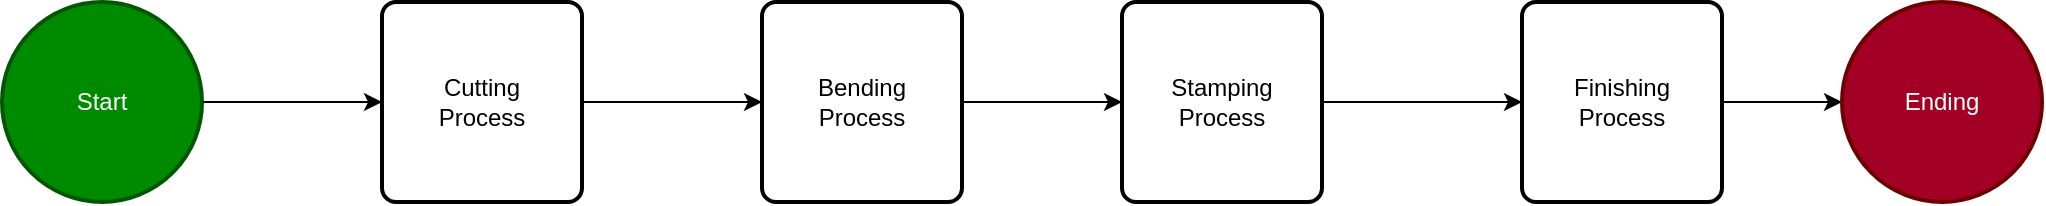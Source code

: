 <mxfile version="21.5.0" type="github" pages="5">
  <diagram name="General" id="21dTgqOxmN1VZQwFpr4p">
    <mxGraphModel dx="1478" dy="628" grid="1" gridSize="10" guides="1" tooltips="1" connect="1" arrows="1" fold="1" page="1" pageScale="1" pageWidth="1169" pageHeight="827" math="0" shadow="0">
      <root>
        <mxCell id="0" />
        <mxCell id="1" parent="0" />
        <mxCell id="hPRgEw2ua0plYl6r71P_-6" value="" style="edgeStyle=orthogonalEdgeStyle;rounded=0;orthogonalLoop=1;jettySize=auto;html=1;" edge="1" parent="1" source="hPRgEw2ua0plYl6r71P_-1" target="hPRgEw2ua0plYl6r71P_-2">
          <mxGeometry relative="1" as="geometry" />
        </mxCell>
        <mxCell id="hPRgEw2ua0plYl6r71P_-1" value="Start" style="strokeWidth=2;html=1;shape=mxgraph.flowchart.start_2;whiteSpace=wrap;fillColor=#008a00;fontColor=#ffffff;strokeColor=#005700;" vertex="1" parent="1">
          <mxGeometry x="40" y="270" width="100" height="100" as="geometry" />
        </mxCell>
        <mxCell id="hPRgEw2ua0plYl6r71P_-7" value="" style="edgeStyle=orthogonalEdgeStyle;rounded=0;orthogonalLoop=1;jettySize=auto;html=1;" edge="1" parent="1" source="hPRgEw2ua0plYl6r71P_-2" target="hPRgEw2ua0plYl6r71P_-3">
          <mxGeometry relative="1" as="geometry" />
        </mxCell>
        <UserObject label="Cutting&lt;br&gt;Process" link="data:page/id,hZncbsnmTIyHrArOsNUQ" id="hPRgEw2ua0plYl6r71P_-2">
          <mxCell style="rounded=1;whiteSpace=wrap;html=1;absoluteArcSize=1;arcSize=14;strokeWidth=2;" vertex="1" parent="1">
            <mxGeometry x="230" y="270" width="100" height="100" as="geometry" />
          </mxCell>
        </UserObject>
        <mxCell id="hPRgEw2ua0plYl6r71P_-8" value="" style="edgeStyle=orthogonalEdgeStyle;rounded=0;orthogonalLoop=1;jettySize=auto;html=1;" edge="1" parent="1" source="hPRgEw2ua0plYl6r71P_-3" target="hPRgEw2ua0plYl6r71P_-4">
          <mxGeometry relative="1" as="geometry" />
        </mxCell>
        <UserObject label="Bending&lt;br&gt;Process" link="data:page/id,rzVDDMm5P8K10I-1szEB" id="hPRgEw2ua0plYl6r71P_-3">
          <mxCell style="rounded=1;whiteSpace=wrap;html=1;absoluteArcSize=1;arcSize=14;strokeWidth=2;" vertex="1" parent="1">
            <mxGeometry x="420" y="270" width="100" height="100" as="geometry" />
          </mxCell>
        </UserObject>
        <mxCell id="hPRgEw2ua0plYl6r71P_-9" value="" style="edgeStyle=orthogonalEdgeStyle;rounded=0;orthogonalLoop=1;jettySize=auto;html=1;" edge="1" parent="1" source="hPRgEw2ua0plYl6r71P_-4" target="hPRgEw2ua0plYl6r71P_-5">
          <mxGeometry relative="1" as="geometry" />
        </mxCell>
        <UserObject label="Stamping&lt;br&gt;Process" link="data:page/id,AfrmihTTI4SgnRzIUXhM" id="hPRgEw2ua0plYl6r71P_-4">
          <mxCell style="rounded=1;whiteSpace=wrap;html=1;absoluteArcSize=1;arcSize=14;strokeWidth=2;" vertex="1" parent="1">
            <mxGeometry x="600" y="270" width="100" height="100" as="geometry" />
          </mxCell>
        </UserObject>
        <mxCell id="fuChE2JU5vkZyvZI5C4r-2" value="" style="edgeStyle=orthogonalEdgeStyle;rounded=0;orthogonalLoop=1;jettySize=auto;html=1;" edge="1" parent="1" source="hPRgEw2ua0plYl6r71P_-5" target="fuChE2JU5vkZyvZI5C4r-1">
          <mxGeometry relative="1" as="geometry" />
        </mxCell>
        <UserObject label="Finishing&lt;br&gt;Process" link="data:page/id,EFaKJsTZrbTuHUw1KVuT" id="hPRgEw2ua0plYl6r71P_-5">
          <mxCell style="rounded=1;whiteSpace=wrap;html=1;absoluteArcSize=1;arcSize=14;strokeWidth=2;" vertex="1" parent="1">
            <mxGeometry x="800" y="270" width="100" height="100" as="geometry" />
          </mxCell>
        </UserObject>
        <mxCell id="fuChE2JU5vkZyvZI5C4r-1" value="Ending" style="strokeWidth=2;html=1;shape=mxgraph.flowchart.start_2;whiteSpace=wrap;fillColor=#a20025;fontColor=#ffffff;strokeColor=#6F0000;" vertex="1" parent="1">
          <mxGeometry x="960" y="270" width="100" height="100" as="geometry" />
        </mxCell>
      </root>
    </mxGraphModel>
  </diagram>
  <diagram id="hZncbsnmTIyHrArOsNUQ" name="Cutting_Process">
    <mxGraphModel dx="1478" dy="628" grid="1" gridSize="10" guides="1" tooltips="1" connect="1" arrows="1" fold="1" page="1" pageScale="1" pageWidth="1169" pageHeight="827" math="0" shadow="0">
      <root>
        <mxCell id="0" />
        <mxCell id="1" parent="0" />
        <mxCell id="f0T3Ajhc9cLZUWYdomPC-7" value="" style="edgeStyle=orthogonalEdgeStyle;rounded=0;orthogonalLoop=1;jettySize=auto;html=1;" edge="1" parent="1" source="f0T3Ajhc9cLZUWYdomPC-1" target="f0T3Ajhc9cLZUWYdomPC-4">
          <mxGeometry relative="1" as="geometry" />
        </mxCell>
        <mxCell id="f0T3Ajhc9cLZUWYdomPC-1" value="Init" style="strokeWidth=2;html=1;shape=mxgraph.flowchart.start_2;whiteSpace=wrap;fillColor=#008a00;fontColor=#ffffff;strokeColor=#005700;" vertex="1" parent="1">
          <mxGeometry x="145" y="140" width="100" height="100" as="geometry" />
        </mxCell>
        <UserObject label="End&lt;br&gt;[Bending process]" link="data:page/id,rzVDDMm5P8K10I-1szEB" id="f0T3Ajhc9cLZUWYdomPC-3">
          <mxCell style="strokeWidth=2;html=1;shape=mxgraph.flowchart.start_2;whiteSpace=wrap;fillColor=#a20025;fontColor=#ffffff;strokeColor=#6F0000;" vertex="1" parent="1">
            <mxGeometry x="775" y="610" width="100" height="100" as="geometry" />
          </mxCell>
        </UserObject>
        <mxCell id="f0T3Ajhc9cLZUWYdomPC-6" value="" style="edgeStyle=orthogonalEdgeStyle;rounded=0;orthogonalLoop=1;jettySize=auto;html=1;" edge="1" parent="1" source="f0T3Ajhc9cLZUWYdomPC-4" target="f0T3Ajhc9cLZUWYdomPC-5">
          <mxGeometry relative="1" as="geometry" />
        </mxCell>
        <mxCell id="f0T3Ajhc9cLZUWYdomPC-4" value="Taking the&lt;br&gt;Sheet metal" style="rounded=1;whiteSpace=wrap;html=1;absoluteArcSize=1;arcSize=14;strokeWidth=2;" vertex="1" parent="1">
          <mxGeometry x="145" y="308" width="100" height="100" as="geometry" />
        </mxCell>
        <mxCell id="f0T3Ajhc9cLZUWYdomPC-9" value="" style="edgeStyle=orthogonalEdgeStyle;rounded=0;orthogonalLoop=1;jettySize=auto;html=1;" edge="1" parent="1" source="f0T3Ajhc9cLZUWYdomPC-5" target="f0T3Ajhc9cLZUWYdomPC-8">
          <mxGeometry relative="1" as="geometry" />
        </mxCell>
        <mxCell id="f0T3Ajhc9cLZUWYdomPC-5" value="Setting&lt;br&gt;the sheet metal" style="rounded=1;whiteSpace=wrap;html=1;absoluteArcSize=1;arcSize=14;strokeWidth=2;" vertex="1" parent="1">
          <mxGeometry x="315" y="308" width="100" height="100" as="geometry" />
        </mxCell>
        <mxCell id="f0T3Ajhc9cLZUWYdomPC-11" value="" style="edgeStyle=orthogonalEdgeStyle;rounded=0;orthogonalLoop=1;jettySize=auto;html=1;" edge="1" parent="1" source="f0T3Ajhc9cLZUWYdomPC-8" target="f0T3Ajhc9cLZUWYdomPC-10">
          <mxGeometry relative="1" as="geometry" />
        </mxCell>
        <mxCell id="f0T3Ajhc9cLZUWYdomPC-8" value="Turning on&amp;nbsp;&lt;br&gt;th alert" style="rounded=1;whiteSpace=wrap;html=1;absoluteArcSize=1;arcSize=14;strokeWidth=2;" vertex="1" parent="1">
          <mxGeometry x="475" y="308" width="100" height="100" as="geometry" />
        </mxCell>
        <mxCell id="f0T3Ajhc9cLZUWYdomPC-13" value="" style="edgeStyle=orthogonalEdgeStyle;rounded=0;orthogonalLoop=1;jettySize=auto;html=1;" edge="1" parent="1" source="f0T3Ajhc9cLZUWYdomPC-10" target="f0T3Ajhc9cLZUWYdomPC-12">
          <mxGeometry relative="1" as="geometry" />
        </mxCell>
        <mxCell id="f0T3Ajhc9cLZUWYdomPC-10" value="Putting&amp;nbsp;&lt;br&gt;Lubricant" style="rounded=1;whiteSpace=wrap;html=1;absoluteArcSize=1;arcSize=14;strokeWidth=2;" vertex="1" parent="1">
          <mxGeometry x="625" y="308" width="100" height="100" as="geometry" />
        </mxCell>
        <mxCell id="f0T3Ajhc9cLZUWYdomPC-15" value="" style="edgeStyle=orthogonalEdgeStyle;rounded=0;orthogonalLoop=1;jettySize=auto;html=1;" edge="1" parent="1" source="f0T3Ajhc9cLZUWYdomPC-12" target="f0T3Ajhc9cLZUWYdomPC-14">
          <mxGeometry relative="1" as="geometry" />
        </mxCell>
        <mxCell id="f0T3Ajhc9cLZUWYdomPC-12" value="Turning on&lt;br&gt;the machine" style="rounded=1;whiteSpace=wrap;html=1;absoluteArcSize=1;arcSize=14;strokeWidth=2;" vertex="1" parent="1">
          <mxGeometry x="775" y="308" width="100" height="100" as="geometry" />
        </mxCell>
        <mxCell id="f0T3Ajhc9cLZUWYdomPC-17" value="" style="edgeStyle=orthogonalEdgeStyle;rounded=0;orthogonalLoop=1;jettySize=auto;html=1;" edge="1" parent="1" source="f0T3Ajhc9cLZUWYdomPC-14" target="f0T3Ajhc9cLZUWYdomPC-16">
          <mxGeometry relative="1" as="geometry" />
        </mxCell>
        <mxCell id="f0T3Ajhc9cLZUWYdomPC-14" value="Wainting till&amp;nbsp;&lt;br&gt;the cutting process finishes" style="rounded=1;whiteSpace=wrap;html=1;absoluteArcSize=1;arcSize=14;strokeWidth=2;" vertex="1" parent="1">
          <mxGeometry x="925" y="308" width="100" height="100" as="geometry" />
        </mxCell>
        <mxCell id="f0T3Ajhc9cLZUWYdomPC-19" value="" style="edgeStyle=orthogonalEdgeStyle;rounded=0;orthogonalLoop=1;jettySize=auto;html=1;" edge="1" parent="1" source="f0T3Ajhc9cLZUWYdomPC-16" target="f0T3Ajhc9cLZUWYdomPC-18">
          <mxGeometry relative="1" as="geometry" />
        </mxCell>
        <mxCell id="f0T3Ajhc9cLZUWYdomPC-16" value="Taking the&amp;nbsp;&lt;br&gt;metal sheet from the machine" style="rounded=1;whiteSpace=wrap;html=1;absoluteArcSize=1;arcSize=14;strokeWidth=2;" vertex="1" parent="1">
          <mxGeometry x="925" y="458" width="100" height="100" as="geometry" />
        </mxCell>
        <mxCell id="f0T3Ajhc9cLZUWYdomPC-20" value="" style="edgeStyle=orthogonalEdgeStyle;rounded=0;orthogonalLoop=1;jettySize=auto;html=1;" edge="1" parent="1" source="f0T3Ajhc9cLZUWYdomPC-18" target="f0T3Ajhc9cLZUWYdomPC-3">
          <mxGeometry relative="1" as="geometry" />
        </mxCell>
        <mxCell id="f0T3Ajhc9cLZUWYdomPC-18" value="Putting the metal sheet onto a pallet" style="rounded=1;whiteSpace=wrap;html=1;absoluteArcSize=1;arcSize=14;strokeWidth=2;" vertex="1" parent="1">
          <mxGeometry x="775" y="458" width="100" height="100" as="geometry" />
        </mxCell>
        <mxCell id="f0T3Ajhc9cLZUWYdomPC-21" value="&lt;h1 style=&quot;font-size: 20px;&quot;&gt;Cutting Process&lt;/h1&gt;&lt;div style=&quot;font-size: 20px;&quot;&gt;First process about the factory case&lt;/div&gt;" style="text;html=1;strokeColor=none;fillColor=none;spacing=5;spacingTop=-20;whiteSpace=wrap;overflow=hidden;rounded=0;fontSize=20;verticalAlign=middle;align=center;" vertex="1" parent="1">
          <mxGeometry x="360" y="40" width="480" height="70" as="geometry" />
        </mxCell>
      </root>
    </mxGraphModel>
  </diagram>
  <diagram id="rzVDDMm5P8K10I-1szEB" name="Bend_Process">
    <mxGraphModel dx="2093" dy="890" grid="1" gridSize="10" guides="1" tooltips="1" connect="1" arrows="1" fold="1" page="1" pageScale="1" pageWidth="1169" pageHeight="827" math="0" shadow="0">
      <root>
        <mxCell id="0" />
        <mxCell id="1" parent="0" />
        <mxCell id="0WnvgOAXlh-y_BAWXIL5-12" value="" style="edgeStyle=orthogonalEdgeStyle;rounded=0;orthogonalLoop=1;jettySize=auto;html=1;" edge="1" parent="1" source="m-1KzmsS1e2JZk0dSmzg-1" target="0WnvgOAXlh-y_BAWXIL5-8">
          <mxGeometry relative="1" as="geometry" />
        </mxCell>
        <UserObject label="Init&lt;br&gt;[Cutting Process]" link="data:page/id,hZncbsnmTIyHrArOsNUQ" id="m-1KzmsS1e2JZk0dSmzg-1">
          <mxCell style="strokeWidth=2;html=1;shape=mxgraph.flowchart.start_2;whiteSpace=wrap;fillColor=#008a00;fontColor=#ffffff;strokeColor=#005700;" vertex="1" parent="1">
            <mxGeometry x="170" y="144" width="100" height="100" as="geometry" />
          </mxCell>
        </UserObject>
        <UserObject label="End&lt;br&gt;[Stamping Process]" link="data:page/id,AfrmihTTI4SgnRzIUXhM" id="0WnvgOAXlh-y_BAWXIL5-1">
          <mxCell style="strokeWidth=2;html=1;shape=mxgraph.flowchart.start_2;whiteSpace=wrap;fillColor=#a20025;fontColor=#ffffff;strokeColor=#6F0000;" vertex="1" parent="1">
            <mxGeometry x="505" y="584" width="100" height="100" as="geometry" />
          </mxCell>
        </UserObject>
        <mxCell id="0WnvgOAXlh-y_BAWXIL5-19" value="" style="edgeStyle=orthogonalEdgeStyle;rounded=0;orthogonalLoop=1;jettySize=auto;html=1;" edge="1" parent="1" source="0WnvgOAXlh-y_BAWXIL5-2" target="0WnvgOAXlh-y_BAWXIL5-7">
          <mxGeometry relative="1" as="geometry" />
        </mxCell>
        <mxCell id="0WnvgOAXlh-y_BAWXIL5-2" value="Turning the machine on" style="rounded=1;whiteSpace=wrap;html=1;absoluteArcSize=1;arcSize=14;strokeWidth=2;" vertex="1" parent="1">
          <mxGeometry x="950" y="434" width="100" height="100" as="geometry" />
        </mxCell>
        <mxCell id="0WnvgOAXlh-y_BAWXIL5-14" value="" style="edgeStyle=orthogonalEdgeStyle;rounded=0;orthogonalLoop=1;jettySize=auto;html=1;" edge="1" parent="1" source="0WnvgOAXlh-y_BAWXIL5-3" target="0WnvgOAXlh-y_BAWXIL5-9">
          <mxGeometry relative="1" as="geometry" />
        </mxCell>
        <mxCell id="0WnvgOAXlh-y_BAWXIL5-3" value="Taking the&lt;br&gt;metal sheet" style="rounded=1;whiteSpace=wrap;html=1;absoluteArcSize=1;arcSize=14;strokeWidth=2;" vertex="1" parent="1">
          <mxGeometry x="330" y="284" width="100" height="100" as="geometry" />
        </mxCell>
        <mxCell id="0WnvgOAXlh-y_BAWXIL5-17" value="" style="edgeStyle=orthogonalEdgeStyle;rounded=0;orthogonalLoop=1;jettySize=auto;html=1;" edge="1" parent="1" source="0WnvgOAXlh-y_BAWXIL5-4" target="0WnvgOAXlh-y_BAWXIL5-11">
          <mxGeometry relative="1" as="geometry" />
        </mxCell>
        <mxCell id="0WnvgOAXlh-y_BAWXIL5-4" value="Wait&amp;nbsp; the bending process" style="rounded=1;whiteSpace=wrap;html=1;absoluteArcSize=1;arcSize=14;strokeWidth=2;" vertex="1" parent="1">
          <mxGeometry x="800" y="284" width="100" height="100" as="geometry" />
        </mxCell>
        <mxCell id="0WnvgOAXlh-y_BAWXIL5-21" value="" style="edgeStyle=orthogonalEdgeStyle;rounded=0;orthogonalLoop=1;jettySize=auto;html=1;" edge="1" parent="1" source="0WnvgOAXlh-y_BAWXIL5-5" target="0WnvgOAXlh-y_BAWXIL5-6">
          <mxGeometry relative="1" as="geometry" />
        </mxCell>
        <mxCell id="0WnvgOAXlh-y_BAWXIL5-5" value="Remove the component from the bending machine" style="rounded=1;whiteSpace=wrap;html=1;absoluteArcSize=1;arcSize=14;strokeWidth=2;" vertex="1" parent="1">
          <mxGeometry x="650" y="434" width="100" height="100" as="geometry" />
        </mxCell>
        <mxCell id="0WnvgOAXlh-y_BAWXIL5-22" value="" style="edgeStyle=orthogonalEdgeStyle;rounded=0;orthogonalLoop=1;jettySize=auto;html=1;" edge="1" parent="1" source="0WnvgOAXlh-y_BAWXIL5-6" target="0WnvgOAXlh-y_BAWXIL5-1">
          <mxGeometry relative="1" as="geometry" />
        </mxCell>
        <mxCell id="0WnvgOAXlh-y_BAWXIL5-6" value="Putting the component onto the pallet" style="rounded=1;whiteSpace=wrap;html=1;absoluteArcSize=1;arcSize=14;strokeWidth=2;" vertex="1" parent="1">
          <mxGeometry x="505" y="434" width="100" height="100" as="geometry" />
        </mxCell>
        <mxCell id="0WnvgOAXlh-y_BAWXIL5-20" value="" style="edgeStyle=orthogonalEdgeStyle;rounded=0;orthogonalLoop=1;jettySize=auto;html=1;" edge="1" parent="1" source="0WnvgOAXlh-y_BAWXIL5-7" target="0WnvgOAXlh-y_BAWXIL5-5">
          <mxGeometry relative="1" as="geometry" />
        </mxCell>
        <mxCell id="0WnvgOAXlh-y_BAWXIL5-7" value="Wait the bending process" style="rounded=1;whiteSpace=wrap;html=1;absoluteArcSize=1;arcSize=14;strokeWidth=2;" vertex="1" parent="1">
          <mxGeometry x="800" y="434" width="100" height="100" as="geometry" />
        </mxCell>
        <mxCell id="0WnvgOAXlh-y_BAWXIL5-13" value="" style="edgeStyle=orthogonalEdgeStyle;rounded=0;orthogonalLoop=1;jettySize=auto;html=1;" edge="1" parent="1" source="0WnvgOAXlh-y_BAWXIL5-8" target="0WnvgOAXlh-y_BAWXIL5-3">
          <mxGeometry relative="1" as="geometry" />
        </mxCell>
        <mxCell id="0WnvgOAXlh-y_BAWXIL5-8" value="Pallet&lt;br&gt;Positioning" style="rounded=1;whiteSpace=wrap;html=1;absoluteArcSize=1;arcSize=14;strokeWidth=2;" vertex="1" parent="1">
          <mxGeometry x="170" y="284" width="100" height="100" as="geometry" />
        </mxCell>
        <mxCell id="0WnvgOAXlh-y_BAWXIL5-15" value="" style="edgeStyle=orthogonalEdgeStyle;rounded=0;orthogonalLoop=1;jettySize=auto;html=1;" edge="1" parent="1" source="0WnvgOAXlh-y_BAWXIL5-9" target="0WnvgOAXlh-y_BAWXIL5-10">
          <mxGeometry relative="1" as="geometry" />
        </mxCell>
        <mxCell id="0WnvgOAXlh-y_BAWXIL5-9" value="Puting the metal sheet&amp;nbsp; beside the bending machine" style="rounded=1;whiteSpace=wrap;html=1;absoluteArcSize=1;arcSize=14;strokeWidth=2;" vertex="1" parent="1">
          <mxGeometry x="480" y="284" width="100" height="100" as="geometry" />
        </mxCell>
        <mxCell id="0WnvgOAXlh-y_BAWXIL5-16" value="" style="edgeStyle=orthogonalEdgeStyle;rounded=0;orthogonalLoop=1;jettySize=auto;html=1;" edge="1" parent="1" source="0WnvgOAXlh-y_BAWXIL5-10" target="0WnvgOAXlh-y_BAWXIL5-4">
          <mxGeometry relative="1" as="geometry" />
        </mxCell>
        <mxCell id="0WnvgOAXlh-y_BAWXIL5-10" value="Turning the machine on" style="rounded=1;whiteSpace=wrap;html=1;absoluteArcSize=1;arcSize=14;strokeWidth=2;" vertex="1" parent="1">
          <mxGeometry x="640" y="284" width="100" height="100" as="geometry" />
        </mxCell>
        <mxCell id="0WnvgOAXlh-y_BAWXIL5-18" value="" style="edgeStyle=orthogonalEdgeStyle;rounded=0;orthogonalLoop=1;jettySize=auto;html=1;" edge="1" parent="1" source="0WnvgOAXlh-y_BAWXIL5-11" target="0WnvgOAXlh-y_BAWXIL5-2">
          <mxGeometry relative="1" as="geometry" />
        </mxCell>
        <mxCell id="0WnvgOAXlh-y_BAWXIL5-11" value="Flip the metal sheet" style="rounded=1;whiteSpace=wrap;html=1;absoluteArcSize=1;arcSize=14;strokeWidth=2;" vertex="1" parent="1">
          <mxGeometry x="950" y="284" width="100" height="100" as="geometry" />
        </mxCell>
      </root>
    </mxGraphModel>
  </diagram>
  <diagram id="AfrmihTTI4SgnRzIUXhM" name="Stamping_process">
    <mxGraphModel dx="1478" dy="628" grid="1" gridSize="10" guides="1" tooltips="1" connect="1" arrows="1" fold="1" page="1" pageScale="1" pageWidth="1169" pageHeight="827" math="0" shadow="0">
      <root>
        <mxCell id="0" />
        <mxCell id="1" parent="0" />
        <mxCell id="bv6rGE4sShBK5yLHEe23-12" value="" style="edgeStyle=orthogonalEdgeStyle;rounded=0;orthogonalLoop=1;jettySize=auto;html=1;" edge="1" parent="1" source="bv6rGE4sShBK5yLHEe23-1" target="bv6rGE4sShBK5yLHEe23-9">
          <mxGeometry relative="1" as="geometry" />
        </mxCell>
        <UserObject label="Init&lt;br&gt;[Bending Process]" link="data:page/id,rzVDDMm5P8K10I-1szEB" id="bv6rGE4sShBK5yLHEe23-1">
          <mxCell style="strokeWidth=2;html=1;shape=mxgraph.flowchart.start_2;whiteSpace=wrap;fillColor=#008a00;fontColor=#ffffff;strokeColor=#005700;" vertex="1" parent="1">
            <mxGeometry x="320" y="120" width="100" height="100" as="geometry" />
          </mxCell>
        </UserObject>
        <UserObject label="End&lt;br&gt;[Finishing Process]" link="data:page/id,EFaKJsTZrbTuHUw1KVuT" id="bv6rGE4sShBK5yLHEe23-2">
          <mxCell style="strokeWidth=2;html=1;shape=mxgraph.flowchart.start_2;whiteSpace=wrap;fillColor=#a20025;fontColor=#ffffff;strokeColor=#6F0000;" vertex="1" parent="1">
            <mxGeometry x="480" y="570" width="100" height="100" as="geometry" />
          </mxCell>
        </UserObject>
        <mxCell id="bv6rGE4sShBK5yLHEe23-20" value="" style="edgeStyle=orthogonalEdgeStyle;rounded=0;orthogonalLoop=1;jettySize=auto;html=1;" edge="1" parent="1" source="bv6rGE4sShBK5yLHEe23-3" target="bv6rGE4sShBK5yLHEe23-11">
          <mxGeometry relative="1" as="geometry" />
        </mxCell>
        <mxCell id="bv6rGE4sShBK5yLHEe23-3" value="Waiting for stamping process" style="rounded=1;whiteSpace=wrap;html=1;absoluteArcSize=1;arcSize=14;strokeWidth=2;" vertex="1" parent="1">
          <mxGeometry x="790" y="420" width="100" height="100" as="geometry" />
        </mxCell>
        <mxCell id="bv6rGE4sShBK5yLHEe23-19" value="" style="edgeStyle=orthogonalEdgeStyle;rounded=0;orthogonalLoop=1;jettySize=auto;html=1;" edge="1" parent="1" source="bv6rGE4sShBK5yLHEe23-4" target="bv6rGE4sShBK5yLHEe23-3">
          <mxGeometry relative="1" as="geometry" />
        </mxCell>
        <mxCell id="bv6rGE4sShBK5yLHEe23-4" value="Turn the machine on" style="rounded=1;whiteSpace=wrap;html=1;absoluteArcSize=1;arcSize=14;strokeWidth=2;" vertex="1" parent="1">
          <mxGeometry x="940" y="420" width="100" height="100" as="geometry" />
        </mxCell>
        <mxCell id="bv6rGE4sShBK5yLHEe23-18" value="" style="edgeStyle=orthogonalEdgeStyle;rounded=0;orthogonalLoop=1;jettySize=auto;html=1;" edge="1" parent="1" source="bv6rGE4sShBK5yLHEe23-5" target="bv6rGE4sShBK5yLHEe23-4">
          <mxGeometry relative="1" as="geometry" />
        </mxCell>
        <mxCell id="bv6rGE4sShBK5yLHEe23-5" value="Add the safety lock" style="rounded=1;whiteSpace=wrap;html=1;absoluteArcSize=1;arcSize=14;strokeWidth=2;" vertex="1" parent="1">
          <mxGeometry x="940" y="270" width="100" height="100" as="geometry" />
        </mxCell>
        <mxCell id="bv6rGE4sShBK5yLHEe23-17" value="" style="edgeStyle=orthogonalEdgeStyle;rounded=0;orthogonalLoop=1;jettySize=auto;html=1;" edge="1" parent="1" source="bv6rGE4sShBK5yLHEe23-6" target="bv6rGE4sShBK5yLHEe23-5">
          <mxGeometry relative="1" as="geometry" />
        </mxCell>
        <mxCell id="bv6rGE4sShBK5yLHEe23-6" value="Cleaning with compressed air" style="rounded=1;whiteSpace=wrap;html=1;absoluteArcSize=1;arcSize=14;strokeWidth=2;" vertex="1" parent="1">
          <mxGeometry x="790" y="270" width="100" height="100" as="geometry" />
        </mxCell>
        <mxCell id="bv6rGE4sShBK5yLHEe23-16" value="" style="edgeStyle=orthogonalEdgeStyle;rounded=0;orthogonalLoop=1;jettySize=auto;html=1;" edge="1" parent="1" source="bv6rGE4sShBK5yLHEe23-7" target="bv6rGE4sShBK5yLHEe23-6">
          <mxGeometry relative="1" as="geometry" />
        </mxCell>
        <mxCell id="bv6rGE4sShBK5yLHEe23-7" value="Putting the component into the machine" style="rounded=1;whiteSpace=wrap;html=1;absoluteArcSize=1;arcSize=14;strokeWidth=2;" vertex="1" parent="1">
          <mxGeometry x="640" y="270" width="100" height="100" as="geometry" />
        </mxCell>
        <mxCell id="bv6rGE4sShBK5yLHEe23-15" value="" style="edgeStyle=orthogonalEdgeStyle;rounded=0;orthogonalLoop=1;jettySize=auto;html=1;" edge="1" parent="1" source="bv6rGE4sShBK5yLHEe23-8" target="bv6rGE4sShBK5yLHEe23-7">
          <mxGeometry relative="1" as="geometry" />
        </mxCell>
        <mxCell id="bv6rGE4sShBK5yLHEe23-8" value="Taking th component" style="rounded=1;whiteSpace=wrap;html=1;absoluteArcSize=1;arcSize=14;strokeWidth=2;" vertex="1" parent="1">
          <mxGeometry x="480" y="270" width="100" height="100" as="geometry" />
        </mxCell>
        <mxCell id="bv6rGE4sShBK5yLHEe23-14" value="" style="edgeStyle=orthogonalEdgeStyle;rounded=0;orthogonalLoop=1;jettySize=auto;html=1;" edge="1" parent="1" source="bv6rGE4sShBK5yLHEe23-9" target="bv6rGE4sShBK5yLHEe23-8">
          <mxGeometry relative="1" as="geometry" />
        </mxCell>
        <mxCell id="bv6rGE4sShBK5yLHEe23-9" value="Pallet&lt;br&gt;Positioning" style="rounded=1;whiteSpace=wrap;html=1;absoluteArcSize=1;arcSize=14;strokeWidth=2;" vertex="1" parent="1">
          <mxGeometry x="320" y="270" width="100" height="100" as="geometry" />
        </mxCell>
        <mxCell id="bv6rGE4sShBK5yLHEe23-13" value="" style="edgeStyle=orthogonalEdgeStyle;rounded=0;orthogonalLoop=1;jettySize=auto;html=1;" edge="1" parent="1" source="bv6rGE4sShBK5yLHEe23-10" target="bv6rGE4sShBK5yLHEe23-2">
          <mxGeometry relative="1" as="geometry" />
        </mxCell>
        <mxCell id="bv6rGE4sShBK5yLHEe23-10" value="Putting the component onto the pallet" style="rounded=1;whiteSpace=wrap;html=1;absoluteArcSize=1;arcSize=14;strokeWidth=2;" vertex="1" parent="1">
          <mxGeometry x="480" y="420" width="100" height="100" as="geometry" />
        </mxCell>
        <mxCell id="bv6rGE4sShBK5yLHEe23-21" value="" style="edgeStyle=orthogonalEdgeStyle;rounded=0;orthogonalLoop=1;jettySize=auto;html=1;" edge="1" parent="1" source="bv6rGE4sShBK5yLHEe23-11" target="bv6rGE4sShBK5yLHEe23-10">
          <mxGeometry relative="1" as="geometry" />
        </mxCell>
        <mxCell id="bv6rGE4sShBK5yLHEe23-11" value="Remove the component" style="rounded=1;whiteSpace=wrap;html=1;absoluteArcSize=1;arcSize=14;strokeWidth=2;" vertex="1" parent="1">
          <mxGeometry x="640" y="420" width="100" height="100" as="geometry" />
        </mxCell>
      </root>
    </mxGraphModel>
  </diagram>
  <diagram id="EFaKJsTZrbTuHUw1KVuT" name="Finishing_Process">
    <mxGraphModel dx="1570" dy="668" grid="1" gridSize="10" guides="1" tooltips="1" connect="1" arrows="1" fold="1" page="1" pageScale="1" pageWidth="1169" pageHeight="827" math="0" shadow="0">
      <root>
        <mxCell id="0" />
        <mxCell id="1" parent="0" />
        <mxCell id="629EQ2LHTiQntJeT6LW6-11" value="" style="edgeStyle=orthogonalEdgeStyle;rounded=0;orthogonalLoop=1;jettySize=auto;html=1;" edge="1" parent="1" source="629EQ2LHTiQntJeT6LW6-1" target="629EQ2LHTiQntJeT6LW6-10">
          <mxGeometry relative="1" as="geometry" />
        </mxCell>
        <UserObject label="Init&lt;br&gt;[Stamping Process]" link="data:page/id,AfrmihTTI4SgnRzIUXhM" id="629EQ2LHTiQntJeT6LW6-1">
          <mxCell style="strokeWidth=2;html=1;shape=mxgraph.flowchart.start_2;whiteSpace=wrap;fillColor=#008a00;fontColor=#ffffff;strokeColor=#005700;" vertex="1" parent="1">
            <mxGeometry x="210" y="50" width="100" height="100" as="geometry" />
          </mxCell>
        </UserObject>
        <mxCell id="629EQ2LHTiQntJeT6LW6-2" value="End&lt;br&gt;[Assembling Process]" style="strokeWidth=2;html=1;shape=mxgraph.flowchart.start_2;whiteSpace=wrap;fillColor=#a20025;fontColor=#ffffff;strokeColor=#6F0000;" vertex="1" parent="1">
          <mxGeometry x="370" y="520" width="100" height="100" as="geometry" />
        </mxCell>
        <mxCell id="629EQ2LHTiQntJeT6LW6-20" value="" style="edgeStyle=orthogonalEdgeStyle;rounded=0;orthogonalLoop=1;jettySize=auto;html=1;" edge="1" parent="1" source="629EQ2LHTiQntJeT6LW6-3" target="629EQ2LHTiQntJeT6LW6-19">
          <mxGeometry relative="1" as="geometry" />
        </mxCell>
        <mxCell id="629EQ2LHTiQntJeT6LW6-3" value="Intalling the &lt;br&gt;glass" style="rounded=1;whiteSpace=wrap;html=1;absoluteArcSize=1;arcSize=14;strokeWidth=2;" vertex="1" parent="1">
          <mxGeometry x="540" y="370" width="100" height="100" as="geometry" />
        </mxCell>
        <mxCell id="629EQ2LHTiQntJeT6LW6-18" value="" style="edgeStyle=orthogonalEdgeStyle;rounded=0;orthogonalLoop=1;jettySize=auto;html=1;" edge="1" parent="1" source="629EQ2LHTiQntJeT6LW6-4" target="629EQ2LHTiQntJeT6LW6-3">
          <mxGeometry relative="1" as="geometry" />
        </mxCell>
        <mxCell id="629EQ2LHTiQntJeT6LW6-4" value="Putting PU&#39;s &lt;br&gt;glue" style="rounded=1;whiteSpace=wrap;html=1;absoluteArcSize=1;arcSize=14;strokeWidth=2;" vertex="1" parent="1">
          <mxGeometry x="710" y="370" width="100" height="100" as="geometry" />
        </mxCell>
        <mxCell id="629EQ2LHTiQntJeT6LW6-17" value="" style="edgeStyle=orthogonalEdgeStyle;rounded=0;orthogonalLoop=1;jettySize=auto;html=1;" edge="1" parent="1" source="629EQ2LHTiQntJeT6LW6-5" target="629EQ2LHTiQntJeT6LW6-4">
          <mxGeometry relative="1" as="geometry" />
        </mxCell>
        <mxCell id="629EQ2LHTiQntJeT6LW6-5" value="Install the doorknob" style="rounded=1;whiteSpace=wrap;html=1;absoluteArcSize=1;arcSize=14;strokeWidth=2;" vertex="1" parent="1">
          <mxGeometry x="880" y="370" width="100" height="100" as="geometry" />
        </mxCell>
        <mxCell id="629EQ2LHTiQntJeT6LW6-16" value="" style="edgeStyle=orthogonalEdgeStyle;rounded=0;orthogonalLoop=1;jettySize=auto;html=1;" edge="1" parent="1" source="629EQ2LHTiQntJeT6LW6-6" target="629EQ2LHTiQntJeT6LW6-5">
          <mxGeometry relative="1" as="geometry" />
        </mxCell>
        <mxCell id="629EQ2LHTiQntJeT6LW6-6" value="Cleaning the components" style="rounded=1;whiteSpace=wrap;html=1;absoluteArcSize=1;arcSize=14;strokeWidth=2;" vertex="1" parent="1">
          <mxGeometry x="880" y="210" width="100" height="100" as="geometry" />
        </mxCell>
        <mxCell id="629EQ2LHTiQntJeT6LW6-15" value="" style="edgeStyle=orthogonalEdgeStyle;rounded=0;orthogonalLoop=1;jettySize=auto;html=1;" edge="1" parent="1" source="629EQ2LHTiQntJeT6LW6-7" target="629EQ2LHTiQntJeT6LW6-6">
          <mxGeometry relative="1" as="geometry" />
        </mxCell>
        <mxCell id="629EQ2LHTiQntJeT6LW6-7" value="Sanding the sharp edges" style="rounded=1;whiteSpace=wrap;html=1;absoluteArcSize=1;arcSize=14;strokeWidth=2;" vertex="1" parent="1">
          <mxGeometry x="710" y="210" width="100" height="100" as="geometry" />
        </mxCell>
        <mxCell id="629EQ2LHTiQntJeT6LW6-14" value="" style="edgeStyle=orthogonalEdgeStyle;rounded=0;orthogonalLoop=1;jettySize=auto;html=1;" edge="1" parent="1" source="629EQ2LHTiQntJeT6LW6-8" target="629EQ2LHTiQntJeT6LW6-7">
          <mxGeometry relative="1" as="geometry" />
        </mxCell>
        <mxCell id="629EQ2LHTiQntJeT6LW6-8" value="Put&amp;nbsp; the component onto the bench" style="rounded=1;whiteSpace=wrap;html=1;absoluteArcSize=1;arcSize=14;strokeWidth=2;" vertex="1" parent="1">
          <mxGeometry x="540" y="210" width="100" height="100" as="geometry" />
        </mxCell>
        <mxCell id="629EQ2LHTiQntJeT6LW6-13" value="" style="edgeStyle=orthogonalEdgeStyle;rounded=0;orthogonalLoop=1;jettySize=auto;html=1;" edge="1" parent="1" source="629EQ2LHTiQntJeT6LW6-9" target="629EQ2LHTiQntJeT6LW6-8">
          <mxGeometry relative="1" as="geometry" />
        </mxCell>
        <mxCell id="629EQ2LHTiQntJeT6LW6-9" value="Taking the components" style="rounded=1;whiteSpace=wrap;html=1;absoluteArcSize=1;arcSize=14;strokeWidth=2;" vertex="1" parent="1">
          <mxGeometry x="370" y="210" width="100" height="100" as="geometry" />
        </mxCell>
        <mxCell id="629EQ2LHTiQntJeT6LW6-12" value="" style="edgeStyle=orthogonalEdgeStyle;rounded=0;orthogonalLoop=1;jettySize=auto;html=1;" edge="1" parent="1" source="629EQ2LHTiQntJeT6LW6-10" target="629EQ2LHTiQntJeT6LW6-9">
          <mxGeometry relative="1" as="geometry" />
        </mxCell>
        <mxCell id="629EQ2LHTiQntJeT6LW6-10" value="Pallet&amp;nbsp;&lt;br&gt;Positioning" style="rounded=1;whiteSpace=wrap;html=1;absoluteArcSize=1;arcSize=14;strokeWidth=2;" vertex="1" parent="1">
          <mxGeometry x="210" y="210" width="100" height="100" as="geometry" />
        </mxCell>
        <mxCell id="629EQ2LHTiQntJeT6LW6-21" value="" style="edgeStyle=orthogonalEdgeStyle;rounded=0;orthogonalLoop=1;jettySize=auto;html=1;" edge="1" parent="1" source="629EQ2LHTiQntJeT6LW6-19" target="629EQ2LHTiQntJeT6LW6-2">
          <mxGeometry relative="1" as="geometry" />
        </mxCell>
        <mxCell id="629EQ2LHTiQntJeT6LW6-19" value="Putting the component onto the pallet" style="rounded=1;whiteSpace=wrap;html=1;absoluteArcSize=1;arcSize=14;strokeWidth=2;" vertex="1" parent="1">
          <mxGeometry x="370" y="370" width="100" height="100" as="geometry" />
        </mxCell>
      </root>
    </mxGraphModel>
  </diagram>
</mxfile>
